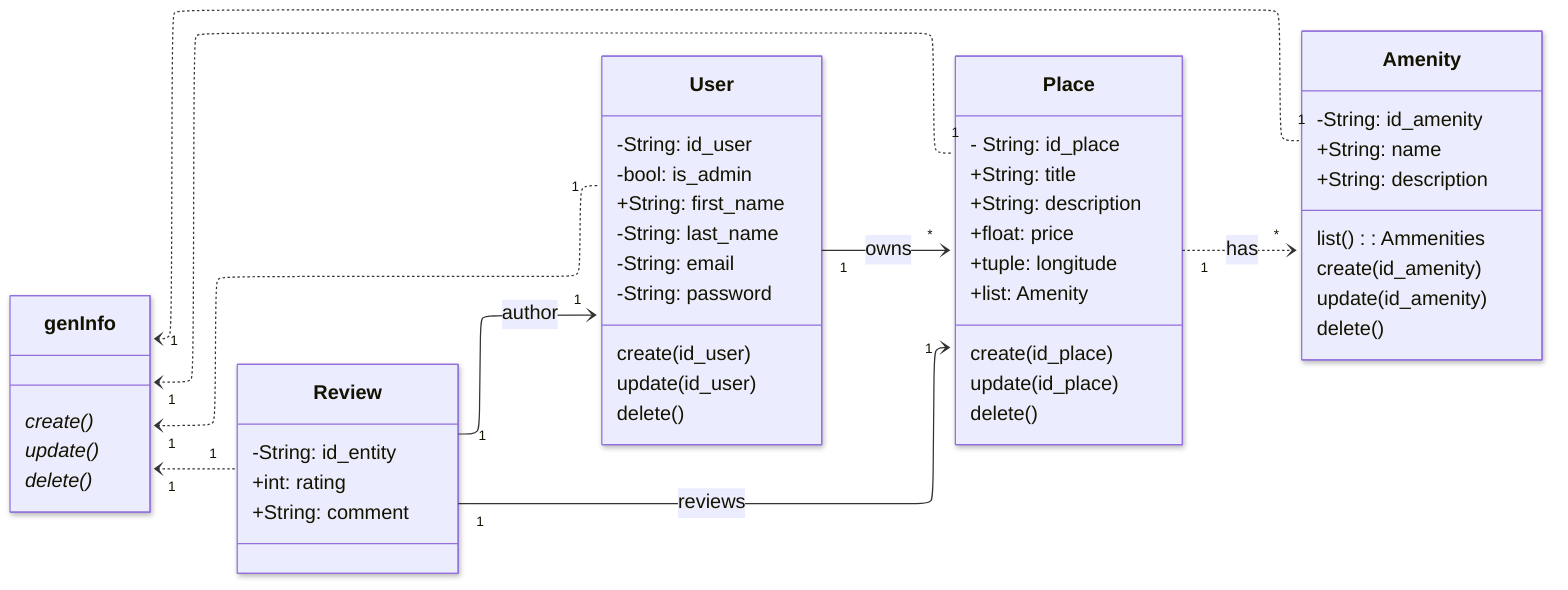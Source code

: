 ---
config:
  layout: elk
  look: neo
  theme: default
---
classDiagram
direction LR
    class Place {
	    - String: id_place
	    +String: title
	    +String: description
	    +float: price
	    +tuple: longitude
	    +list: Amenity
	    create(id_place)
	    update(id_place)
	    delete()
    }
    class Amenity {
	    -String: id_amenity
	    +String: name
	    +String: description
	    list(): Ammenities
	    create(id_amenity)
	    update(id_amenity)
		delete()
    }
    class User {
	    -String: id_user
	    -bool: is_admin
	    +String: first_name
	    -String: last_name
	    -String: email
	    -String: password
	    create(id_user)
	    update(id_user)
	    delete()
    }
    class Review {
	    -String: id_entity
	    +int: rating
	    +String: comment
    }
	class genInfo {
		create()*
		update()*
		delete()*
	}

    Review "1" --> "1" User : author
    Review "1" --> "1" Place : reviews
    Place "1" ..> "*" Amenity : has
    User "1" --> "*" Place : owns
	genInfo "1" <.. "1" User
	genInfo "1" <.. "1" Place
	genInfo "1" <.. "1" Amenity
	genInfo "1" <.. "1" Review